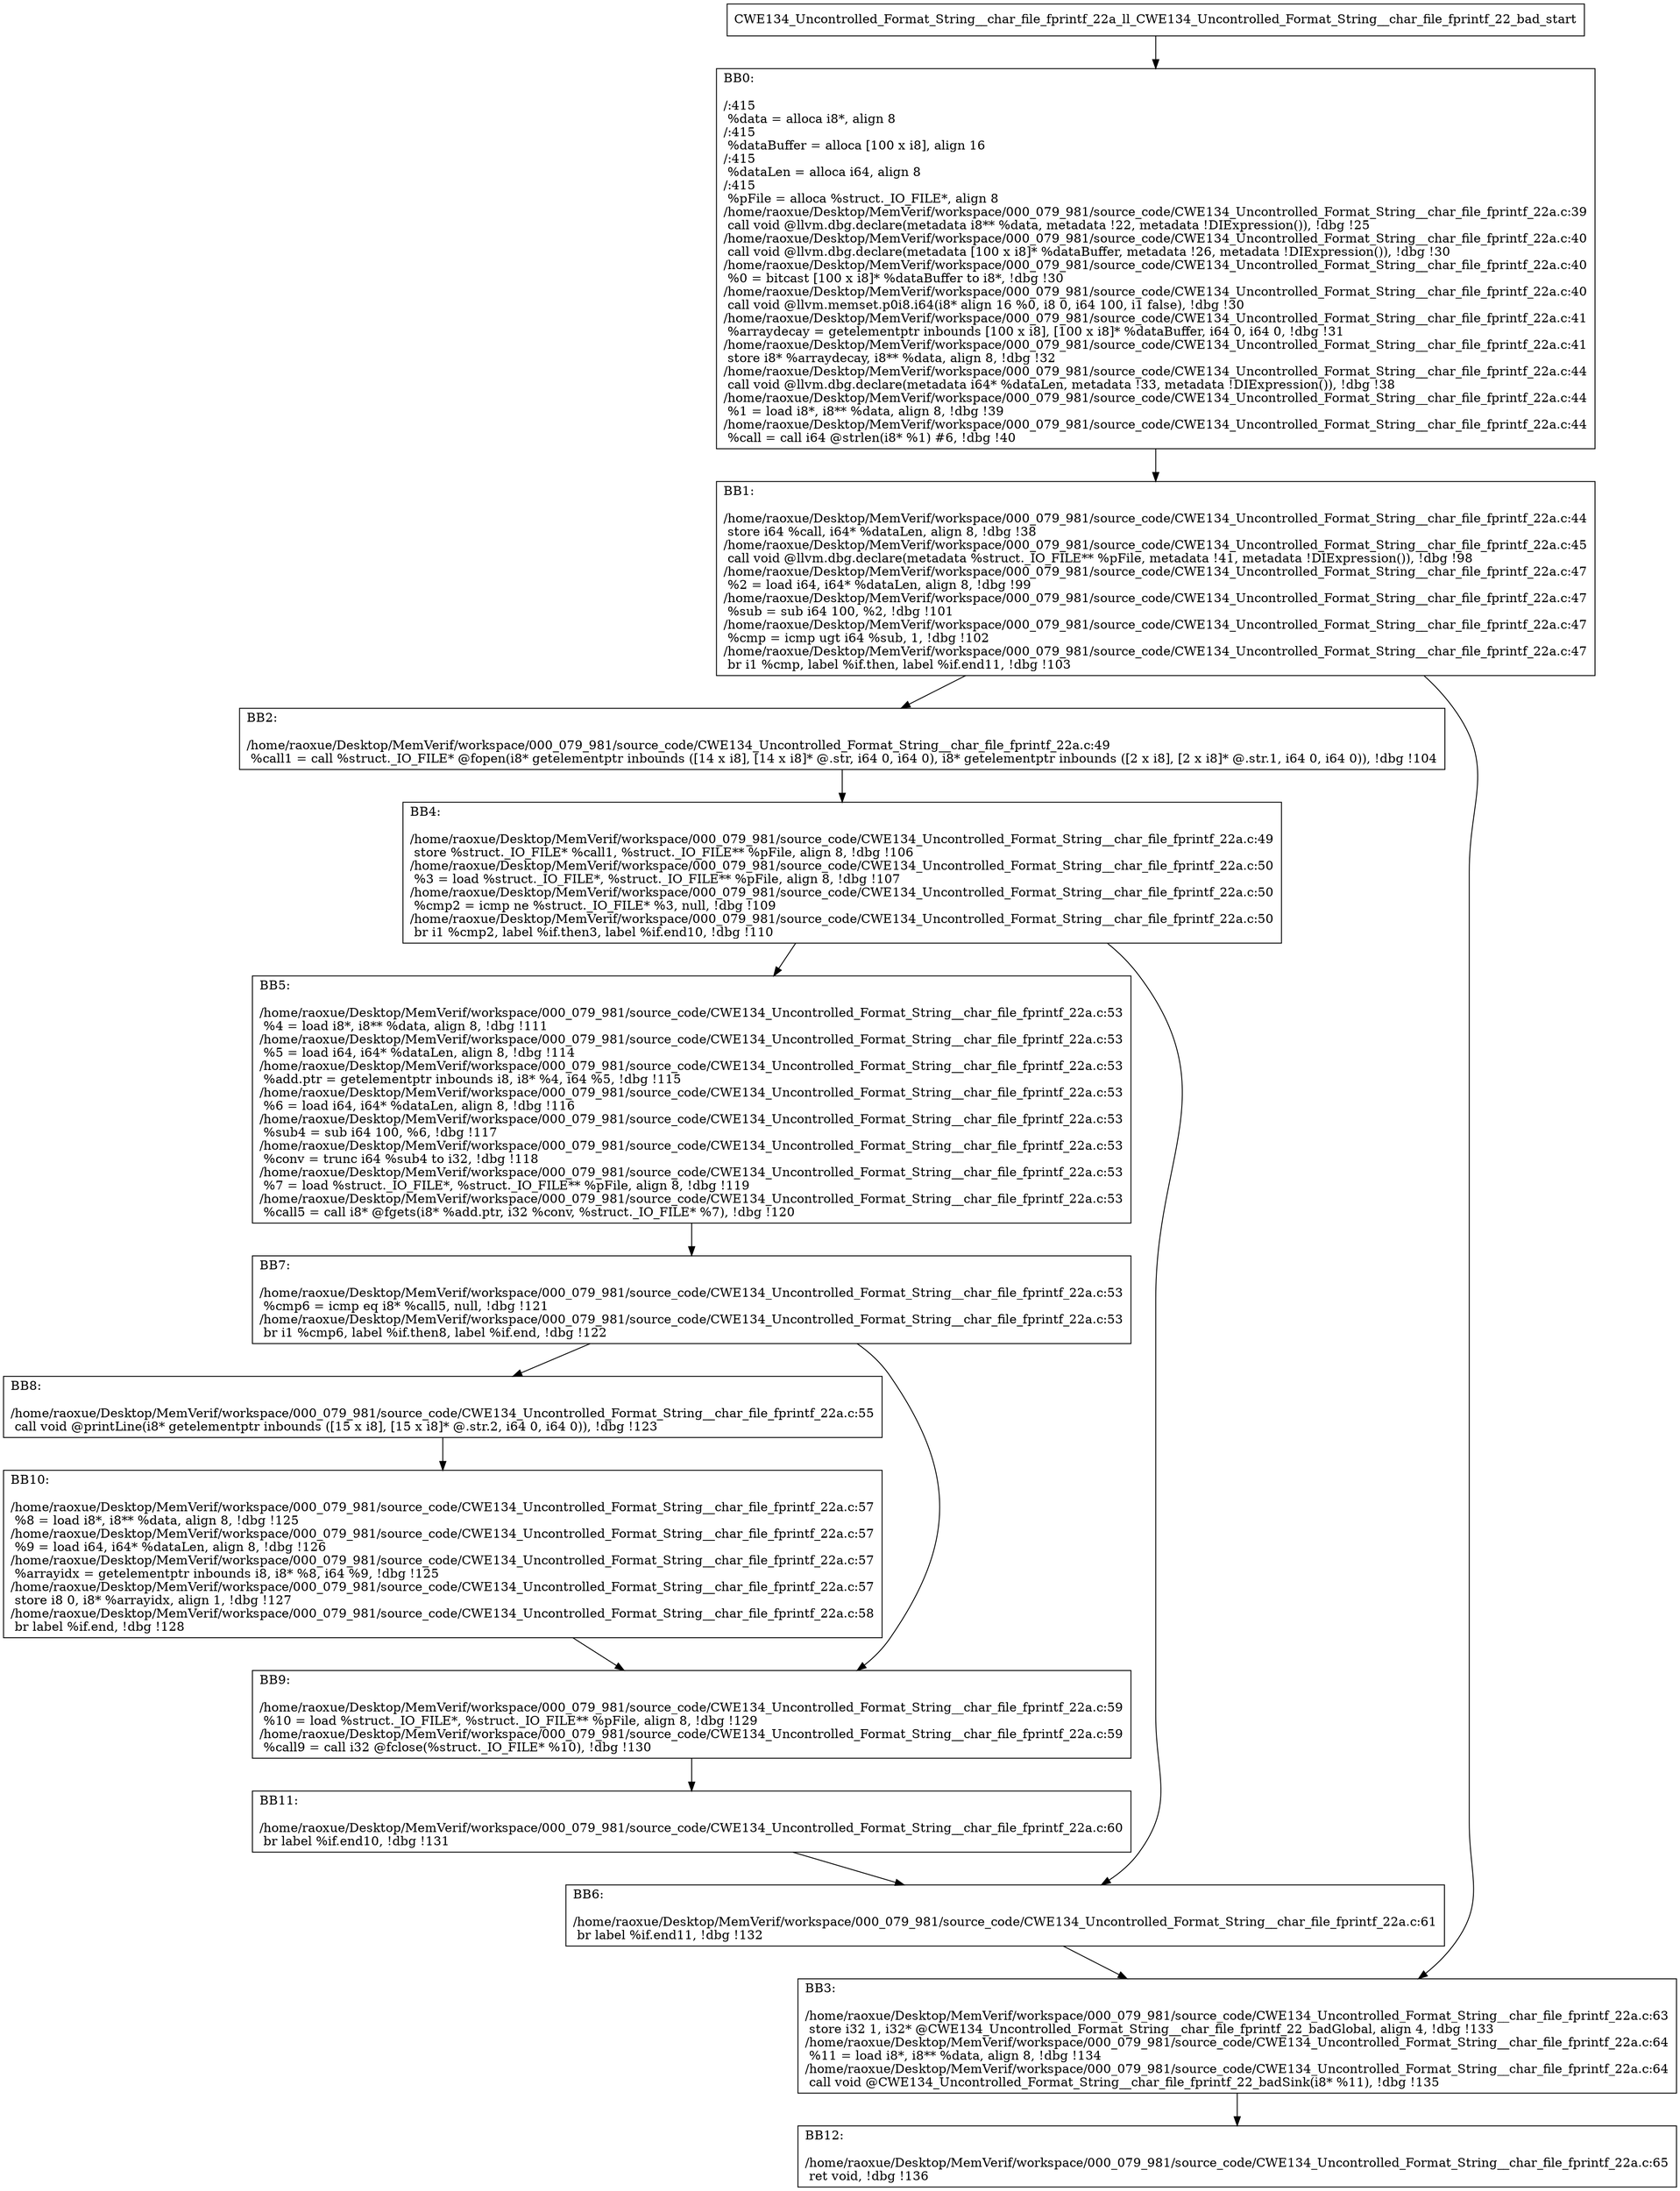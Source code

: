 digraph "CFG for'CWE134_Uncontrolled_Format_String__char_file_fprintf_22a_ll_CWE134_Uncontrolled_Format_String__char_file_fprintf_22_bad' function" {
	BBCWE134_Uncontrolled_Format_String__char_file_fprintf_22a_ll_CWE134_Uncontrolled_Format_String__char_file_fprintf_22_bad_start[shape=record,label="{CWE134_Uncontrolled_Format_String__char_file_fprintf_22a_ll_CWE134_Uncontrolled_Format_String__char_file_fprintf_22_bad_start}"];
	BBCWE134_Uncontrolled_Format_String__char_file_fprintf_22a_ll_CWE134_Uncontrolled_Format_String__char_file_fprintf_22_bad_start-> CWE134_Uncontrolled_Format_String__char_file_fprintf_22a_ll_CWE134_Uncontrolled_Format_String__char_file_fprintf_22_badBB0;
	CWE134_Uncontrolled_Format_String__char_file_fprintf_22a_ll_CWE134_Uncontrolled_Format_String__char_file_fprintf_22_badBB0 [shape=record, label="{BB0:\l\l/:415\l
  %data = alloca i8*, align 8\l
/:415\l
  %dataBuffer = alloca [100 x i8], align 16\l
/:415\l
  %dataLen = alloca i64, align 8\l
/:415\l
  %pFile = alloca %struct._IO_FILE*, align 8\l
/home/raoxue/Desktop/MemVerif/workspace/000_079_981/source_code/CWE134_Uncontrolled_Format_String__char_file_fprintf_22a.c:39\l
  call void @llvm.dbg.declare(metadata i8** %data, metadata !22, metadata !DIExpression()), !dbg !25\l
/home/raoxue/Desktop/MemVerif/workspace/000_079_981/source_code/CWE134_Uncontrolled_Format_String__char_file_fprintf_22a.c:40\l
  call void @llvm.dbg.declare(metadata [100 x i8]* %dataBuffer, metadata !26, metadata !DIExpression()), !dbg !30\l
/home/raoxue/Desktop/MemVerif/workspace/000_079_981/source_code/CWE134_Uncontrolled_Format_String__char_file_fprintf_22a.c:40\l
  %0 = bitcast [100 x i8]* %dataBuffer to i8*, !dbg !30\l
/home/raoxue/Desktop/MemVerif/workspace/000_079_981/source_code/CWE134_Uncontrolled_Format_String__char_file_fprintf_22a.c:40\l
  call void @llvm.memset.p0i8.i64(i8* align 16 %0, i8 0, i64 100, i1 false), !dbg !30\l
/home/raoxue/Desktop/MemVerif/workspace/000_079_981/source_code/CWE134_Uncontrolled_Format_String__char_file_fprintf_22a.c:41\l
  %arraydecay = getelementptr inbounds [100 x i8], [100 x i8]* %dataBuffer, i64 0, i64 0, !dbg !31\l
/home/raoxue/Desktop/MemVerif/workspace/000_079_981/source_code/CWE134_Uncontrolled_Format_String__char_file_fprintf_22a.c:41\l
  store i8* %arraydecay, i8** %data, align 8, !dbg !32\l
/home/raoxue/Desktop/MemVerif/workspace/000_079_981/source_code/CWE134_Uncontrolled_Format_String__char_file_fprintf_22a.c:44\l
  call void @llvm.dbg.declare(metadata i64* %dataLen, metadata !33, metadata !DIExpression()), !dbg !38\l
/home/raoxue/Desktop/MemVerif/workspace/000_079_981/source_code/CWE134_Uncontrolled_Format_String__char_file_fprintf_22a.c:44\l
  %1 = load i8*, i8** %data, align 8, !dbg !39\l
/home/raoxue/Desktop/MemVerif/workspace/000_079_981/source_code/CWE134_Uncontrolled_Format_String__char_file_fprintf_22a.c:44\l
  %call = call i64 @strlen(i8* %1) #6, !dbg !40\l
}"];
	CWE134_Uncontrolled_Format_String__char_file_fprintf_22a_ll_CWE134_Uncontrolled_Format_String__char_file_fprintf_22_badBB0-> CWE134_Uncontrolled_Format_String__char_file_fprintf_22a_ll_CWE134_Uncontrolled_Format_String__char_file_fprintf_22_badBB1;
	CWE134_Uncontrolled_Format_String__char_file_fprintf_22a_ll_CWE134_Uncontrolled_Format_String__char_file_fprintf_22_badBB1 [shape=record, label="{BB1:\l\l/home/raoxue/Desktop/MemVerif/workspace/000_079_981/source_code/CWE134_Uncontrolled_Format_String__char_file_fprintf_22a.c:44\l
  store i64 %call, i64* %dataLen, align 8, !dbg !38\l
/home/raoxue/Desktop/MemVerif/workspace/000_079_981/source_code/CWE134_Uncontrolled_Format_String__char_file_fprintf_22a.c:45\l
  call void @llvm.dbg.declare(metadata %struct._IO_FILE** %pFile, metadata !41, metadata !DIExpression()), !dbg !98\l
/home/raoxue/Desktop/MemVerif/workspace/000_079_981/source_code/CWE134_Uncontrolled_Format_String__char_file_fprintf_22a.c:47\l
  %2 = load i64, i64* %dataLen, align 8, !dbg !99\l
/home/raoxue/Desktop/MemVerif/workspace/000_079_981/source_code/CWE134_Uncontrolled_Format_String__char_file_fprintf_22a.c:47\l
  %sub = sub i64 100, %2, !dbg !101\l
/home/raoxue/Desktop/MemVerif/workspace/000_079_981/source_code/CWE134_Uncontrolled_Format_String__char_file_fprintf_22a.c:47\l
  %cmp = icmp ugt i64 %sub, 1, !dbg !102\l
/home/raoxue/Desktop/MemVerif/workspace/000_079_981/source_code/CWE134_Uncontrolled_Format_String__char_file_fprintf_22a.c:47\l
  br i1 %cmp, label %if.then, label %if.end11, !dbg !103\l
}"];
	CWE134_Uncontrolled_Format_String__char_file_fprintf_22a_ll_CWE134_Uncontrolled_Format_String__char_file_fprintf_22_badBB1-> CWE134_Uncontrolled_Format_String__char_file_fprintf_22a_ll_CWE134_Uncontrolled_Format_String__char_file_fprintf_22_badBB2;
	CWE134_Uncontrolled_Format_String__char_file_fprintf_22a_ll_CWE134_Uncontrolled_Format_String__char_file_fprintf_22_badBB1-> CWE134_Uncontrolled_Format_String__char_file_fprintf_22a_ll_CWE134_Uncontrolled_Format_String__char_file_fprintf_22_badBB3;
	CWE134_Uncontrolled_Format_String__char_file_fprintf_22a_ll_CWE134_Uncontrolled_Format_String__char_file_fprintf_22_badBB2 [shape=record, label="{BB2:\l\l/home/raoxue/Desktop/MemVerif/workspace/000_079_981/source_code/CWE134_Uncontrolled_Format_String__char_file_fprintf_22a.c:49\l
  %call1 = call %struct._IO_FILE* @fopen(i8* getelementptr inbounds ([14 x i8], [14 x i8]* @.str, i64 0, i64 0), i8* getelementptr inbounds ([2 x i8], [2 x i8]* @.str.1, i64 0, i64 0)), !dbg !104\l
}"];
	CWE134_Uncontrolled_Format_String__char_file_fprintf_22a_ll_CWE134_Uncontrolled_Format_String__char_file_fprintf_22_badBB2-> CWE134_Uncontrolled_Format_String__char_file_fprintf_22a_ll_CWE134_Uncontrolled_Format_String__char_file_fprintf_22_badBB4;
	CWE134_Uncontrolled_Format_String__char_file_fprintf_22a_ll_CWE134_Uncontrolled_Format_String__char_file_fprintf_22_badBB4 [shape=record, label="{BB4:\l\l/home/raoxue/Desktop/MemVerif/workspace/000_079_981/source_code/CWE134_Uncontrolled_Format_String__char_file_fprintf_22a.c:49\l
  store %struct._IO_FILE* %call1, %struct._IO_FILE** %pFile, align 8, !dbg !106\l
/home/raoxue/Desktop/MemVerif/workspace/000_079_981/source_code/CWE134_Uncontrolled_Format_String__char_file_fprintf_22a.c:50\l
  %3 = load %struct._IO_FILE*, %struct._IO_FILE** %pFile, align 8, !dbg !107\l
/home/raoxue/Desktop/MemVerif/workspace/000_079_981/source_code/CWE134_Uncontrolled_Format_String__char_file_fprintf_22a.c:50\l
  %cmp2 = icmp ne %struct._IO_FILE* %3, null, !dbg !109\l
/home/raoxue/Desktop/MemVerif/workspace/000_079_981/source_code/CWE134_Uncontrolled_Format_String__char_file_fprintf_22a.c:50\l
  br i1 %cmp2, label %if.then3, label %if.end10, !dbg !110\l
}"];
	CWE134_Uncontrolled_Format_String__char_file_fprintf_22a_ll_CWE134_Uncontrolled_Format_String__char_file_fprintf_22_badBB4-> CWE134_Uncontrolled_Format_String__char_file_fprintf_22a_ll_CWE134_Uncontrolled_Format_String__char_file_fprintf_22_badBB5;
	CWE134_Uncontrolled_Format_String__char_file_fprintf_22a_ll_CWE134_Uncontrolled_Format_String__char_file_fprintf_22_badBB4-> CWE134_Uncontrolled_Format_String__char_file_fprintf_22a_ll_CWE134_Uncontrolled_Format_String__char_file_fprintf_22_badBB6;
	CWE134_Uncontrolled_Format_String__char_file_fprintf_22a_ll_CWE134_Uncontrolled_Format_String__char_file_fprintf_22_badBB5 [shape=record, label="{BB5:\l\l/home/raoxue/Desktop/MemVerif/workspace/000_079_981/source_code/CWE134_Uncontrolled_Format_String__char_file_fprintf_22a.c:53\l
  %4 = load i8*, i8** %data, align 8, !dbg !111\l
/home/raoxue/Desktop/MemVerif/workspace/000_079_981/source_code/CWE134_Uncontrolled_Format_String__char_file_fprintf_22a.c:53\l
  %5 = load i64, i64* %dataLen, align 8, !dbg !114\l
/home/raoxue/Desktop/MemVerif/workspace/000_079_981/source_code/CWE134_Uncontrolled_Format_String__char_file_fprintf_22a.c:53\l
  %add.ptr = getelementptr inbounds i8, i8* %4, i64 %5, !dbg !115\l
/home/raoxue/Desktop/MemVerif/workspace/000_079_981/source_code/CWE134_Uncontrolled_Format_String__char_file_fprintf_22a.c:53\l
  %6 = load i64, i64* %dataLen, align 8, !dbg !116\l
/home/raoxue/Desktop/MemVerif/workspace/000_079_981/source_code/CWE134_Uncontrolled_Format_String__char_file_fprintf_22a.c:53\l
  %sub4 = sub i64 100, %6, !dbg !117\l
/home/raoxue/Desktop/MemVerif/workspace/000_079_981/source_code/CWE134_Uncontrolled_Format_String__char_file_fprintf_22a.c:53\l
  %conv = trunc i64 %sub4 to i32, !dbg !118\l
/home/raoxue/Desktop/MemVerif/workspace/000_079_981/source_code/CWE134_Uncontrolled_Format_String__char_file_fprintf_22a.c:53\l
  %7 = load %struct._IO_FILE*, %struct._IO_FILE** %pFile, align 8, !dbg !119\l
/home/raoxue/Desktop/MemVerif/workspace/000_079_981/source_code/CWE134_Uncontrolled_Format_String__char_file_fprintf_22a.c:53\l
  %call5 = call i8* @fgets(i8* %add.ptr, i32 %conv, %struct._IO_FILE* %7), !dbg !120\l
}"];
	CWE134_Uncontrolled_Format_String__char_file_fprintf_22a_ll_CWE134_Uncontrolled_Format_String__char_file_fprintf_22_badBB5-> CWE134_Uncontrolled_Format_String__char_file_fprintf_22a_ll_CWE134_Uncontrolled_Format_String__char_file_fprintf_22_badBB7;
	CWE134_Uncontrolled_Format_String__char_file_fprintf_22a_ll_CWE134_Uncontrolled_Format_String__char_file_fprintf_22_badBB7 [shape=record, label="{BB7:\l\l/home/raoxue/Desktop/MemVerif/workspace/000_079_981/source_code/CWE134_Uncontrolled_Format_String__char_file_fprintf_22a.c:53\l
  %cmp6 = icmp eq i8* %call5, null, !dbg !121\l
/home/raoxue/Desktop/MemVerif/workspace/000_079_981/source_code/CWE134_Uncontrolled_Format_String__char_file_fprintf_22a.c:53\l
  br i1 %cmp6, label %if.then8, label %if.end, !dbg !122\l
}"];
	CWE134_Uncontrolled_Format_String__char_file_fprintf_22a_ll_CWE134_Uncontrolled_Format_String__char_file_fprintf_22_badBB7-> CWE134_Uncontrolled_Format_String__char_file_fprintf_22a_ll_CWE134_Uncontrolled_Format_String__char_file_fprintf_22_badBB8;
	CWE134_Uncontrolled_Format_String__char_file_fprintf_22a_ll_CWE134_Uncontrolled_Format_String__char_file_fprintf_22_badBB7-> CWE134_Uncontrolled_Format_String__char_file_fprintf_22a_ll_CWE134_Uncontrolled_Format_String__char_file_fprintf_22_badBB9;
	CWE134_Uncontrolled_Format_String__char_file_fprintf_22a_ll_CWE134_Uncontrolled_Format_String__char_file_fprintf_22_badBB8 [shape=record, label="{BB8:\l\l/home/raoxue/Desktop/MemVerif/workspace/000_079_981/source_code/CWE134_Uncontrolled_Format_String__char_file_fprintf_22a.c:55\l
  call void @printLine(i8* getelementptr inbounds ([15 x i8], [15 x i8]* @.str.2, i64 0, i64 0)), !dbg !123\l
}"];
	CWE134_Uncontrolled_Format_String__char_file_fprintf_22a_ll_CWE134_Uncontrolled_Format_String__char_file_fprintf_22_badBB8-> CWE134_Uncontrolled_Format_String__char_file_fprintf_22a_ll_CWE134_Uncontrolled_Format_String__char_file_fprintf_22_badBB10;
	CWE134_Uncontrolled_Format_String__char_file_fprintf_22a_ll_CWE134_Uncontrolled_Format_String__char_file_fprintf_22_badBB10 [shape=record, label="{BB10:\l\l/home/raoxue/Desktop/MemVerif/workspace/000_079_981/source_code/CWE134_Uncontrolled_Format_String__char_file_fprintf_22a.c:57\l
  %8 = load i8*, i8** %data, align 8, !dbg !125\l
/home/raoxue/Desktop/MemVerif/workspace/000_079_981/source_code/CWE134_Uncontrolled_Format_String__char_file_fprintf_22a.c:57\l
  %9 = load i64, i64* %dataLen, align 8, !dbg !126\l
/home/raoxue/Desktop/MemVerif/workspace/000_079_981/source_code/CWE134_Uncontrolled_Format_String__char_file_fprintf_22a.c:57\l
  %arrayidx = getelementptr inbounds i8, i8* %8, i64 %9, !dbg !125\l
/home/raoxue/Desktop/MemVerif/workspace/000_079_981/source_code/CWE134_Uncontrolled_Format_String__char_file_fprintf_22a.c:57\l
  store i8 0, i8* %arrayidx, align 1, !dbg !127\l
/home/raoxue/Desktop/MemVerif/workspace/000_079_981/source_code/CWE134_Uncontrolled_Format_String__char_file_fprintf_22a.c:58\l
  br label %if.end, !dbg !128\l
}"];
	CWE134_Uncontrolled_Format_String__char_file_fprintf_22a_ll_CWE134_Uncontrolled_Format_String__char_file_fprintf_22_badBB10-> CWE134_Uncontrolled_Format_String__char_file_fprintf_22a_ll_CWE134_Uncontrolled_Format_String__char_file_fprintf_22_badBB9;
	CWE134_Uncontrolled_Format_String__char_file_fprintf_22a_ll_CWE134_Uncontrolled_Format_String__char_file_fprintf_22_badBB9 [shape=record, label="{BB9:\l\l/home/raoxue/Desktop/MemVerif/workspace/000_079_981/source_code/CWE134_Uncontrolled_Format_String__char_file_fprintf_22a.c:59\l
  %10 = load %struct._IO_FILE*, %struct._IO_FILE** %pFile, align 8, !dbg !129\l
/home/raoxue/Desktop/MemVerif/workspace/000_079_981/source_code/CWE134_Uncontrolled_Format_String__char_file_fprintf_22a.c:59\l
  %call9 = call i32 @fclose(%struct._IO_FILE* %10), !dbg !130\l
}"];
	CWE134_Uncontrolled_Format_String__char_file_fprintf_22a_ll_CWE134_Uncontrolled_Format_String__char_file_fprintf_22_badBB9-> CWE134_Uncontrolled_Format_String__char_file_fprintf_22a_ll_CWE134_Uncontrolled_Format_String__char_file_fprintf_22_badBB11;
	CWE134_Uncontrolled_Format_String__char_file_fprintf_22a_ll_CWE134_Uncontrolled_Format_String__char_file_fprintf_22_badBB11 [shape=record, label="{BB11:\l\l/home/raoxue/Desktop/MemVerif/workspace/000_079_981/source_code/CWE134_Uncontrolled_Format_String__char_file_fprintf_22a.c:60\l
  br label %if.end10, !dbg !131\l
}"];
	CWE134_Uncontrolled_Format_String__char_file_fprintf_22a_ll_CWE134_Uncontrolled_Format_String__char_file_fprintf_22_badBB11-> CWE134_Uncontrolled_Format_String__char_file_fprintf_22a_ll_CWE134_Uncontrolled_Format_String__char_file_fprintf_22_badBB6;
	CWE134_Uncontrolled_Format_String__char_file_fprintf_22a_ll_CWE134_Uncontrolled_Format_String__char_file_fprintf_22_badBB6 [shape=record, label="{BB6:\l\l/home/raoxue/Desktop/MemVerif/workspace/000_079_981/source_code/CWE134_Uncontrolled_Format_String__char_file_fprintf_22a.c:61\l
  br label %if.end11, !dbg !132\l
}"];
	CWE134_Uncontrolled_Format_String__char_file_fprintf_22a_ll_CWE134_Uncontrolled_Format_String__char_file_fprintf_22_badBB6-> CWE134_Uncontrolled_Format_String__char_file_fprintf_22a_ll_CWE134_Uncontrolled_Format_String__char_file_fprintf_22_badBB3;
	CWE134_Uncontrolled_Format_String__char_file_fprintf_22a_ll_CWE134_Uncontrolled_Format_String__char_file_fprintf_22_badBB3 [shape=record, label="{BB3:\l\l/home/raoxue/Desktop/MemVerif/workspace/000_079_981/source_code/CWE134_Uncontrolled_Format_String__char_file_fprintf_22a.c:63\l
  store i32 1, i32* @CWE134_Uncontrolled_Format_String__char_file_fprintf_22_badGlobal, align 4, !dbg !133\l
/home/raoxue/Desktop/MemVerif/workspace/000_079_981/source_code/CWE134_Uncontrolled_Format_String__char_file_fprintf_22a.c:64\l
  %11 = load i8*, i8** %data, align 8, !dbg !134\l
/home/raoxue/Desktop/MemVerif/workspace/000_079_981/source_code/CWE134_Uncontrolled_Format_String__char_file_fprintf_22a.c:64\l
  call void @CWE134_Uncontrolled_Format_String__char_file_fprintf_22_badSink(i8* %11), !dbg !135\l
}"];
	CWE134_Uncontrolled_Format_String__char_file_fprintf_22a_ll_CWE134_Uncontrolled_Format_String__char_file_fprintf_22_badBB3-> CWE134_Uncontrolled_Format_String__char_file_fprintf_22a_ll_CWE134_Uncontrolled_Format_String__char_file_fprintf_22_badBB12;
	CWE134_Uncontrolled_Format_String__char_file_fprintf_22a_ll_CWE134_Uncontrolled_Format_String__char_file_fprintf_22_badBB12 [shape=record, label="{BB12:\l\l/home/raoxue/Desktop/MemVerif/workspace/000_079_981/source_code/CWE134_Uncontrolled_Format_String__char_file_fprintf_22a.c:65\l
  ret void, !dbg !136\l
}"];
}
